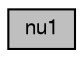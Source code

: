 digraph G
{
  bgcolor="transparent";
  edge [fontname="FreeSans",fontsize="10",labelfontname="FreeSans",labelfontsize="10"];
  node [fontname="FreeSans",fontsize="10",shape=record];
  rankdir=LR;
  Node1 [label="nu1",height=0.2,width=0.4,color="black", fillcolor="grey75", style="filled" fontcolor="black"];
}
